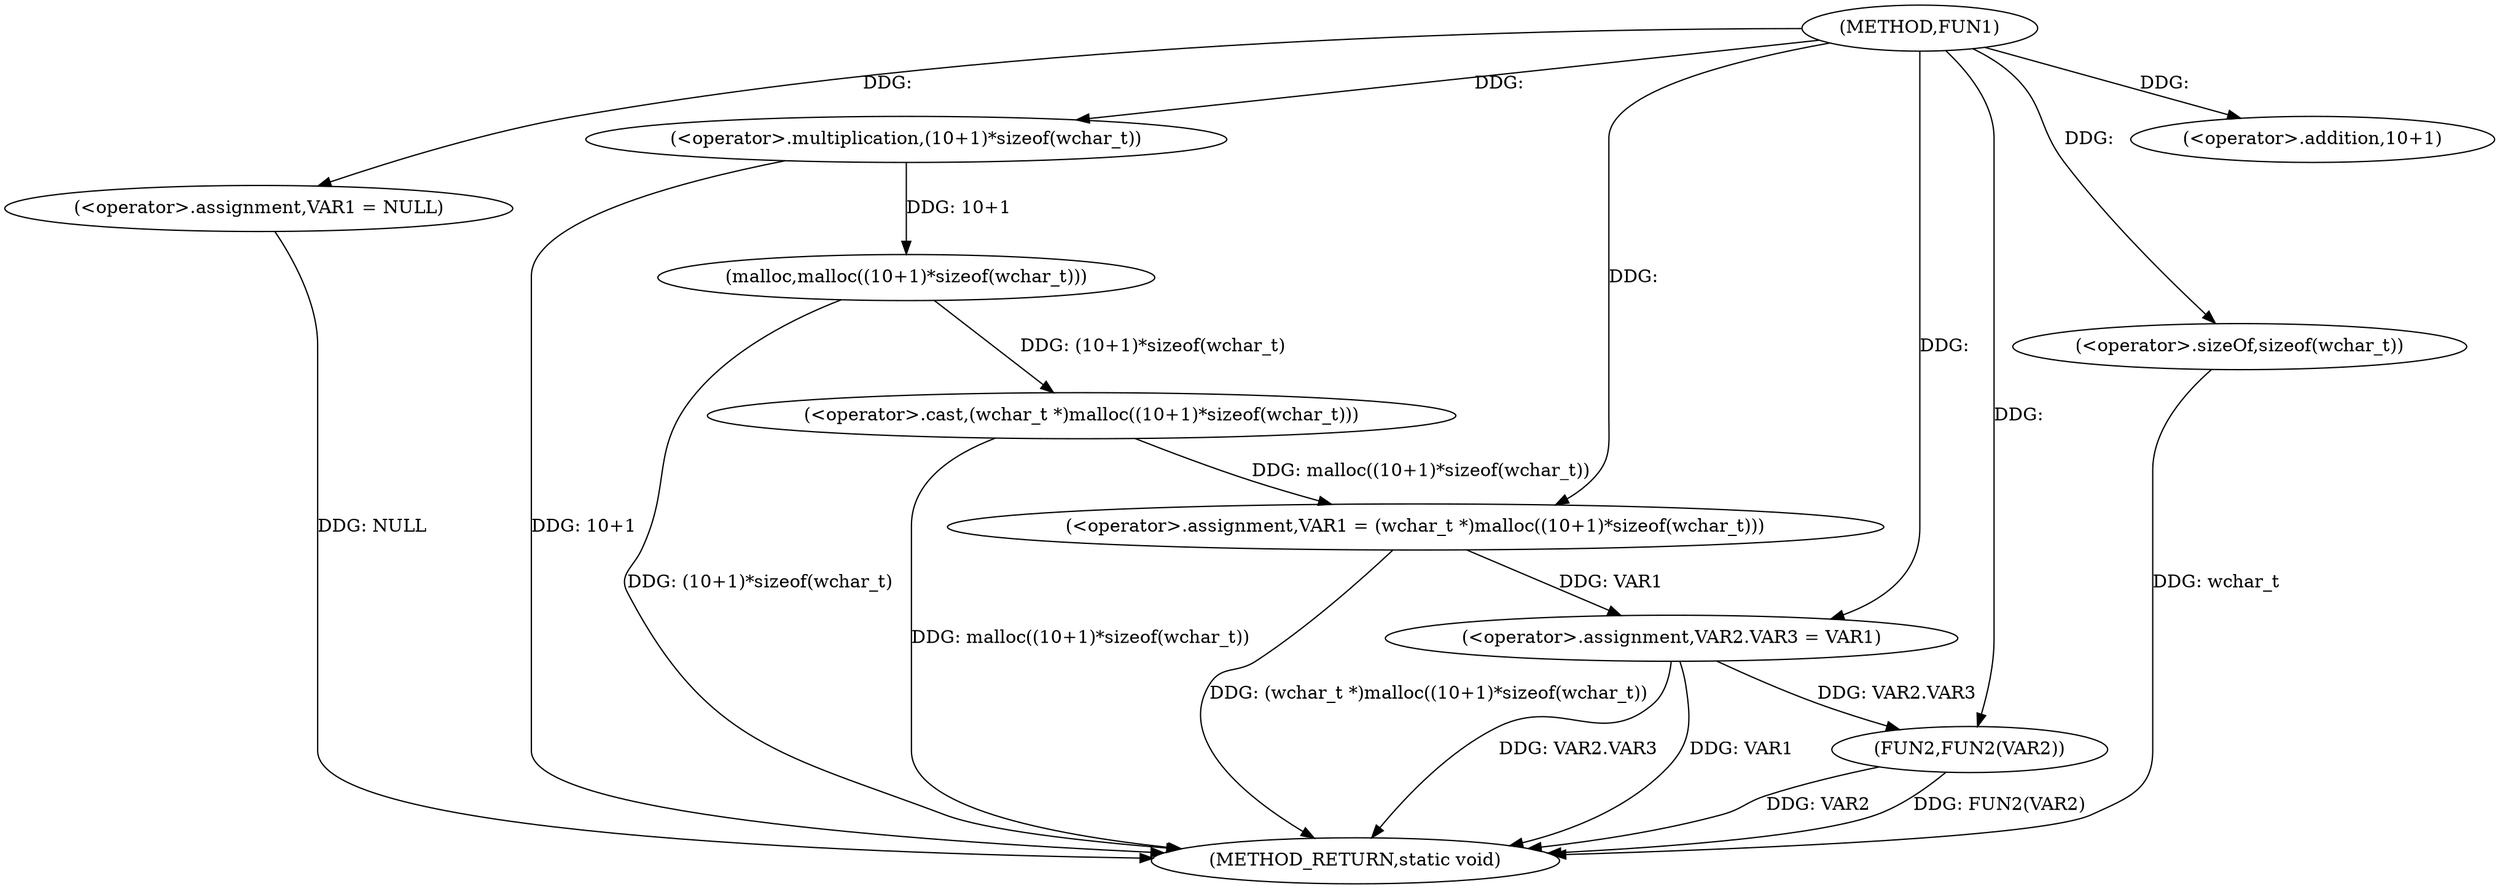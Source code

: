 digraph FUN1 {  
"1000100" [label = "(METHOD,FUN1)" ]
"1000125" [label = "(METHOD_RETURN,static void)" ]
"1000104" [label = "(<operator>.assignment,VAR1 = NULL)" ]
"1000107" [label = "(<operator>.assignment,VAR1 = (wchar_t *)malloc((10+1)*sizeof(wchar_t)))" ]
"1000109" [label = "(<operator>.cast,(wchar_t *)malloc((10+1)*sizeof(wchar_t)))" ]
"1000111" [label = "(malloc,malloc((10+1)*sizeof(wchar_t)))" ]
"1000112" [label = "(<operator>.multiplication,(10+1)*sizeof(wchar_t))" ]
"1000113" [label = "(<operator>.addition,10+1)" ]
"1000116" [label = "(<operator>.sizeOf,sizeof(wchar_t))" ]
"1000118" [label = "(<operator>.assignment,VAR2.VAR3 = VAR1)" ]
"1000123" [label = "(FUN2,FUN2(VAR2))" ]
  "1000116" -> "1000125"  [ label = "DDG: wchar_t"] 
  "1000123" -> "1000125"  [ label = "DDG: FUN2(VAR2)"] 
  "1000111" -> "1000125"  [ label = "DDG: (10+1)*sizeof(wchar_t)"] 
  "1000112" -> "1000125"  [ label = "DDG: 10+1"] 
  "1000118" -> "1000125"  [ label = "DDG: VAR1"] 
  "1000118" -> "1000125"  [ label = "DDG: VAR2.VAR3"] 
  "1000123" -> "1000125"  [ label = "DDG: VAR2"] 
  "1000109" -> "1000125"  [ label = "DDG: malloc((10+1)*sizeof(wchar_t))"] 
  "1000104" -> "1000125"  [ label = "DDG: NULL"] 
  "1000107" -> "1000125"  [ label = "DDG: (wchar_t *)malloc((10+1)*sizeof(wchar_t))"] 
  "1000100" -> "1000104"  [ label = "DDG: "] 
  "1000109" -> "1000107"  [ label = "DDG: malloc((10+1)*sizeof(wchar_t))"] 
  "1000100" -> "1000107"  [ label = "DDG: "] 
  "1000111" -> "1000109"  [ label = "DDG: (10+1)*sizeof(wchar_t)"] 
  "1000112" -> "1000111"  [ label = "DDG: 10+1"] 
  "1000100" -> "1000112"  [ label = "DDG: "] 
  "1000100" -> "1000113"  [ label = "DDG: "] 
  "1000100" -> "1000116"  [ label = "DDG: "] 
  "1000107" -> "1000118"  [ label = "DDG: VAR1"] 
  "1000100" -> "1000118"  [ label = "DDG: "] 
  "1000118" -> "1000123"  [ label = "DDG: VAR2.VAR3"] 
  "1000100" -> "1000123"  [ label = "DDG: "] 
}
